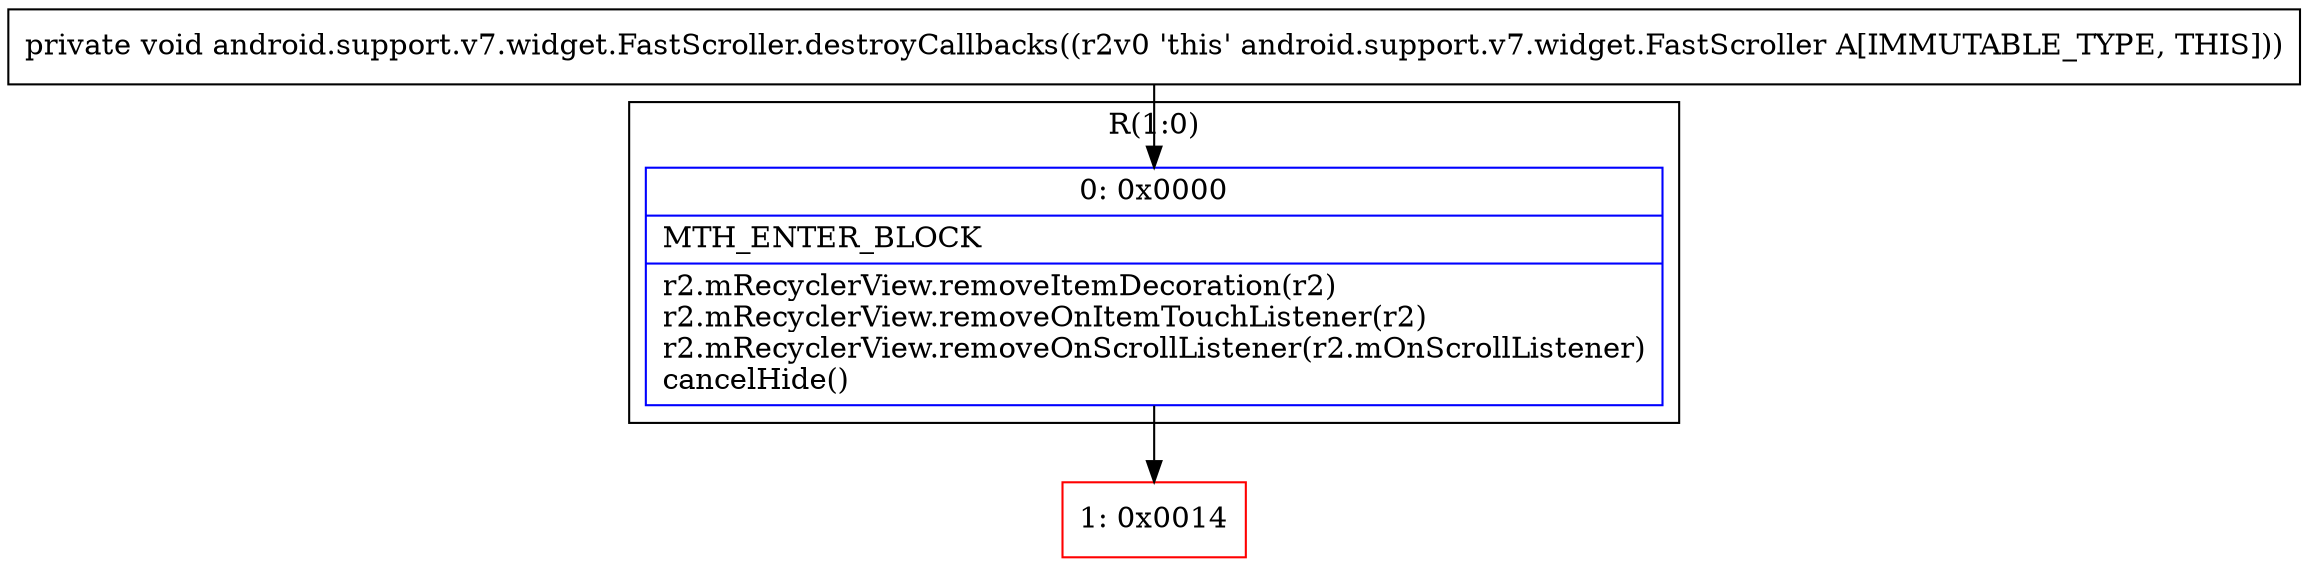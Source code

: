 digraph "CFG forandroid.support.v7.widget.FastScroller.destroyCallbacks()V" {
subgraph cluster_Region_723373764 {
label = "R(1:0)";
node [shape=record,color=blue];
Node_0 [shape=record,label="{0\:\ 0x0000|MTH_ENTER_BLOCK\l|r2.mRecyclerView.removeItemDecoration(r2)\lr2.mRecyclerView.removeOnItemTouchListener(r2)\lr2.mRecyclerView.removeOnScrollListener(r2.mOnScrollListener)\lcancelHide()\l}"];
}
Node_1 [shape=record,color=red,label="{1\:\ 0x0014}"];
MethodNode[shape=record,label="{private void android.support.v7.widget.FastScroller.destroyCallbacks((r2v0 'this' android.support.v7.widget.FastScroller A[IMMUTABLE_TYPE, THIS])) }"];
MethodNode -> Node_0;
Node_0 -> Node_1;
}

